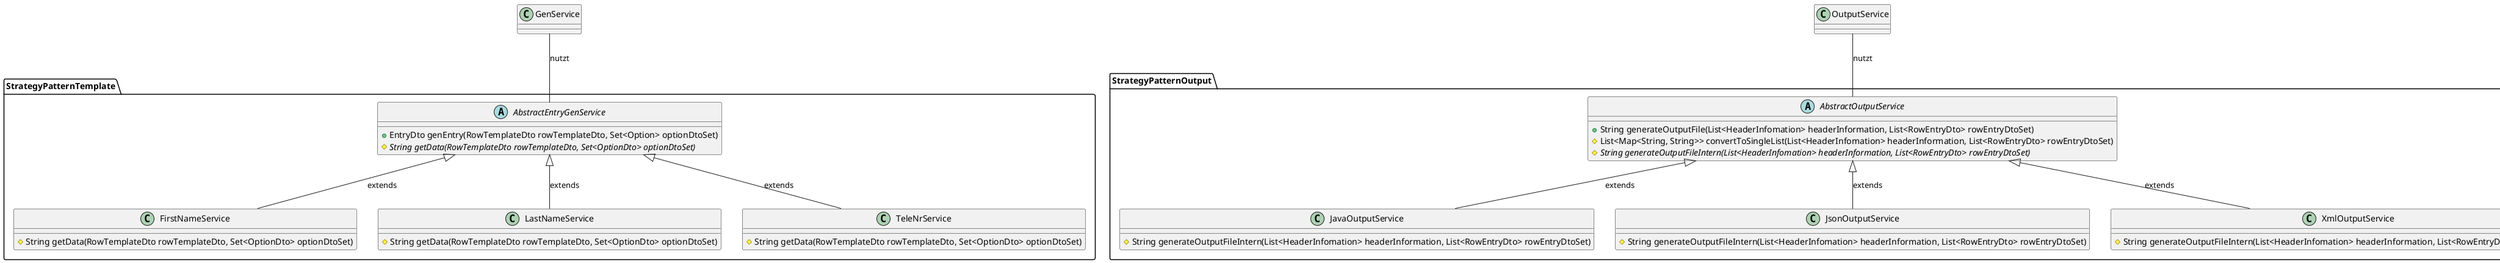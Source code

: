 @startuml
class GenService


package StrategyPatternTemplate{
GenService -- AbstractEntryGenService : nutzt
abstract class AbstractEntryGenService{
+ EntryDto genEntry(RowTemplateDto rowTemplateDto, Set<Option> optionDtoSet)
# {abstract} String getData(RowTemplateDto rowTemplateDto, Set<OptionDto> optionDtoSet)
}
class FirstNameService{
# String getData(RowTemplateDto rowTemplateDto, Set<OptionDto> optionDtoSet)
}
AbstractEntryGenService <|-- FirstNameService : extends

class LastNameService{
# String getData(RowTemplateDto rowTemplateDto, Set<OptionDto> optionDtoSet)
}
AbstractEntryGenService <|-- LastNameService : extends

class TeleNrService{
# String getData(RowTemplateDto rowTemplateDto, Set<OptionDto> optionDtoSet)
}
AbstractEntryGenService <|-- TeleNrService : extends
}

class OutputService

package StrategyPatternOutput{
OutputService -- AbstractOutputService : nutzt
abstract class AbstractOutputService{
+ String generateOutputFile(List<HeaderInfomation> headerInformation, List<RowEntryDto> rowEntryDtoSet)
# List<Map<String, String>> convertToSingleList(List<HeaderInfomation> headerInformation, List<RowEntryDto> rowEntryDtoSet)
# {abstract} String generateOutputFileIntern(List<HeaderInfomation> headerInformation, List<RowEntryDto> rowEntryDtoSet)
}
class JavaOutputService{
# String generateOutputFileIntern(List<HeaderInfomation> headerInformation, List<RowEntryDto> rowEntryDtoSet)
}
AbstractOutputService <|-- JavaOutputService : extends

class JsonOutputService{
# String generateOutputFileIntern(List<HeaderInfomation> headerInformation, List<RowEntryDto> rowEntryDtoSet)
}
AbstractOutputService <|-- JsonOutputService : extends

class XmlOutputService{
# String generateOutputFileIntern(List<HeaderInfomation> headerInformation, List<RowEntryDto> rowEntryDtoSet)
}
AbstractOutputService <|-- XmlOutputService : extends
}


@enduml